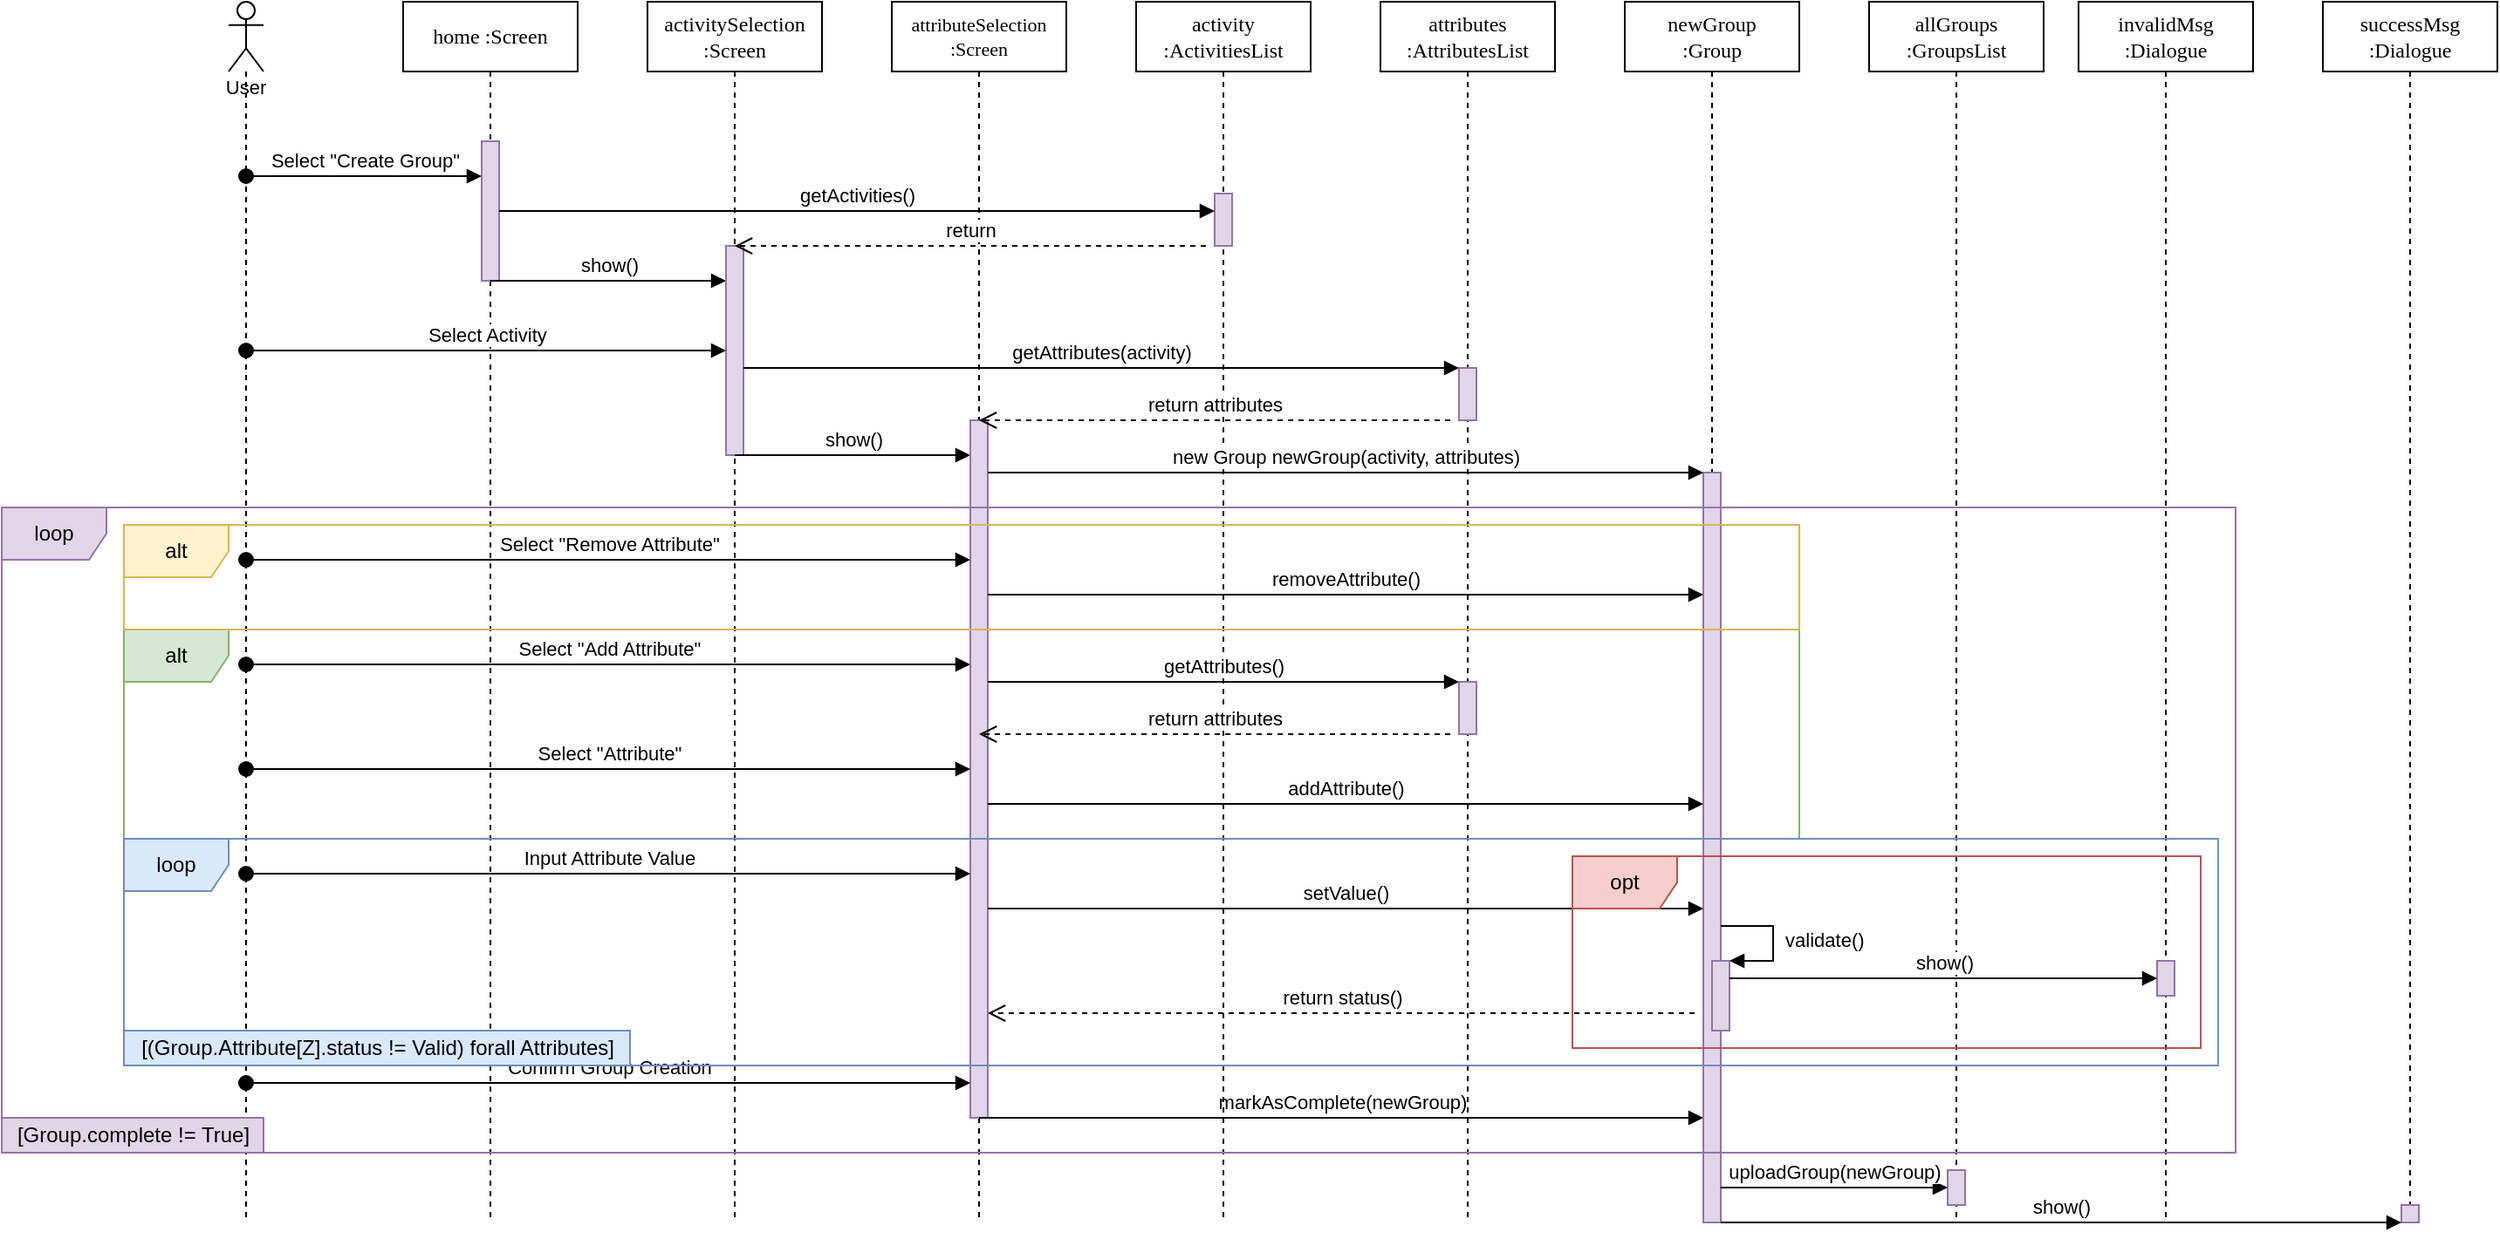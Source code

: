 <mxfile version="18.0.7" type="device"><diagram name="Page-1" id="13e1069c-82ec-6db2-03f1-153e76fe0fe0"><mxGraphModel dx="1497" dy="857" grid="1" gridSize="10" guides="1" tooltips="1" connect="1" arrows="1" fold="1" page="1" pageScale="1" pageWidth="1169" pageHeight="827" background="none" math="0" shadow="0"><root><mxCell id="0"/><mxCell id="1" parent="0"/><mxCell id="7baba1c4bc27f4b0-2" value="home :Screen" style="shape=umlLifeline;perimeter=lifelinePerimeter;whiteSpace=wrap;html=1;container=1;collapsible=0;recursiveResize=0;outlineConnect=0;rounded=0;shadow=0;comic=0;labelBackgroundColor=none;strokeWidth=1;fontFamily=Verdana;fontSize=12;align=center;" parent="1" vertex="1"><mxGeometry x="240" y="80" width="100" height="700" as="geometry"/></mxCell><mxCell id="7baba1c4bc27f4b0-10" value="" style="html=1;points=[];perimeter=orthogonalPerimeter;rounded=0;shadow=0;comic=0;labelBackgroundColor=none;strokeWidth=1;fontFamily=Verdana;fontSize=12;align=center;fillColor=#e1d5e7;strokeColor=#9673a6;" parent="7baba1c4bc27f4b0-2" vertex="1"><mxGeometry x="45" y="80" width="10" height="80" as="geometry"/></mxCell><mxCell id="eiZ2G3GbSdrB3ZyWxMqO-67" value="show()" style="html=1;verticalAlign=bottom;endArrow=block;rounded=0;fontSize=11;" edge="1" parent="7baba1c4bc27f4b0-2" target="7baba1c4bc27f4b0-13"><mxGeometry width="80" relative="1" as="geometry"><mxPoint x="50" y="160" as="sourcePoint"/><mxPoint x="130" y="160" as="targetPoint"/></mxGeometry></mxCell><mxCell id="7baba1c4bc27f4b0-3" value="&lt;div&gt;activitySelection&lt;/div&gt;&lt;div&gt;:Screen&lt;/div&gt;" style="shape=umlLifeline;perimeter=lifelinePerimeter;whiteSpace=wrap;html=1;container=1;collapsible=0;recursiveResize=0;outlineConnect=0;rounded=0;shadow=0;comic=0;labelBackgroundColor=none;strokeWidth=1;fontFamily=Verdana;fontSize=12;align=center;" parent="1" vertex="1"><mxGeometry x="380" y="80" width="100" height="700" as="geometry"/></mxCell><mxCell id="7baba1c4bc27f4b0-13" value="" style="html=1;points=[];perimeter=orthogonalPerimeter;rounded=0;shadow=0;comic=0;labelBackgroundColor=none;strokeWidth=1;fontFamily=Verdana;fontSize=12;align=center;fillColor=#e1d5e7;strokeColor=#9673a6;" parent="7baba1c4bc27f4b0-3" vertex="1"><mxGeometry x="45" y="140" width="10" height="120" as="geometry"/></mxCell><mxCell id="eiZ2G3GbSdrB3ZyWxMqO-68" value="show()" style="html=1;verticalAlign=bottom;endArrow=block;rounded=0;fontSize=11;" edge="1" parent="7baba1c4bc27f4b0-3" target="eiZ2G3GbSdrB3ZyWxMqO-17"><mxGeometry width="80" relative="1" as="geometry"><mxPoint x="50" y="260" as="sourcePoint"/><mxPoint x="130" y="260" as="targetPoint"/></mxGeometry></mxCell><mxCell id="7baba1c4bc27f4b0-4" value="&lt;div style=&quot;font-size: 11px;&quot;&gt;&lt;font style=&quot;font-size: 11px;&quot;&gt;attributeSelection&lt;/font&gt;&lt;/div&gt;&lt;div style=&quot;font-size: 11px;&quot;&gt;&lt;font style=&quot;font-size: 11px;&quot;&gt;:Screen&lt;/font&gt;&lt;/div&gt;" style="shape=umlLifeline;perimeter=lifelinePerimeter;whiteSpace=wrap;html=1;container=1;collapsible=0;recursiveResize=0;outlineConnect=0;rounded=0;shadow=0;comic=0;labelBackgroundColor=none;strokeWidth=1;fontFamily=Verdana;fontSize=12;align=center;" parent="1" vertex="1"><mxGeometry x="520" y="80" width="100" height="700" as="geometry"/></mxCell><mxCell id="eiZ2G3GbSdrB3ZyWxMqO-17" value="" style="html=1;points=[];perimeter=orthogonalPerimeter;fillColor=#e1d5e7;strokeColor=#9673a6;" vertex="1" parent="7baba1c4bc27f4b0-4"><mxGeometry x="45" y="240" width="10" height="400" as="geometry"/></mxCell><mxCell id="eiZ2G3GbSdrB3ZyWxMqO-54" value="Confirm Group Creation" style="html=1;verticalAlign=bottom;startArrow=oval;startFill=1;endArrow=block;startSize=8;rounded=0;" edge="1" parent="7baba1c4bc27f4b0-4" target="eiZ2G3GbSdrB3ZyWxMqO-17"><mxGeometry width="60" relative="1" as="geometry"><mxPoint x="-370" y="620" as="sourcePoint"/><mxPoint x="35" y="620" as="targetPoint"/></mxGeometry></mxCell><mxCell id="eiZ2G3GbSdrB3ZyWxMqO-66" value="markAsComplete(newGroup)" style="html=1;verticalAlign=bottom;endArrow=block;rounded=0;fontSize=11;" edge="1" parent="7baba1c4bc27f4b0-4" target="eiZ2G3GbSdrB3ZyWxMqO-24"><mxGeometry width="80" relative="1" as="geometry"><mxPoint x="50" y="640" as="sourcePoint"/><mxPoint x="130" y="640" as="targetPoint"/></mxGeometry></mxCell><mxCell id="7baba1c4bc27f4b0-5" value="&lt;div&gt;activity&lt;br&gt;&lt;/div&gt;&lt;div&gt;:ActivitiesList&lt;/div&gt;" style="shape=umlLifeline;perimeter=lifelinePerimeter;whiteSpace=wrap;html=1;container=1;collapsible=0;recursiveResize=0;outlineConnect=0;rounded=0;shadow=0;comic=0;labelBackgroundColor=none;strokeWidth=1;fontFamily=Verdana;fontSize=12;align=center;" parent="1" vertex="1"><mxGeometry x="660" y="80" width="100" height="700" as="geometry"/></mxCell><mxCell id="eiZ2G3GbSdrB3ZyWxMqO-8" value="" style="html=1;points=[];perimeter=orthogonalPerimeter;fillColor=#e1d5e7;strokeColor=#9673a6;" vertex="1" parent="7baba1c4bc27f4b0-5"><mxGeometry x="45" y="110" width="10" height="30" as="geometry"/></mxCell><mxCell id="7baba1c4bc27f4b0-6" value="&lt;div&gt;attributes&lt;br&gt;&lt;/div&gt;&lt;div&gt;:AttributesList&lt;/div&gt;" style="shape=umlLifeline;perimeter=lifelinePerimeter;whiteSpace=wrap;html=1;container=1;collapsible=0;recursiveResize=0;outlineConnect=0;rounded=0;shadow=0;comic=0;labelBackgroundColor=none;strokeWidth=1;fontFamily=Verdana;fontSize=12;align=center;" parent="1" vertex="1"><mxGeometry x="800" y="80" width="100" height="700" as="geometry"/></mxCell><mxCell id="eiZ2G3GbSdrB3ZyWxMqO-14" value="" style="html=1;points=[];perimeter=orthogonalPerimeter;fillColor=#e1d5e7;strokeColor=#9673a6;" vertex="1" parent="7baba1c4bc27f4b0-6"><mxGeometry x="45" y="210" width="10" height="30" as="geometry"/></mxCell><mxCell id="eiZ2G3GbSdrB3ZyWxMqO-31" value="" style="html=1;points=[];perimeter=orthogonalPerimeter;fillColor=#e1d5e7;strokeColor=#9673a6;" vertex="1" parent="7baba1c4bc27f4b0-6"><mxGeometry x="45" y="390" width="10" height="30" as="geometry"/></mxCell><mxCell id="7baba1c4bc27f4b0-7" value="newGroup&lt;br&gt;&lt;div&gt;:Group&lt;/div&gt;" style="shape=umlLifeline;perimeter=lifelinePerimeter;whiteSpace=wrap;html=1;container=1;collapsible=0;recursiveResize=0;outlineConnect=0;rounded=0;shadow=0;comic=0;labelBackgroundColor=none;strokeWidth=1;fontFamily=Verdana;fontSize=12;align=center;" parent="1" vertex="1"><mxGeometry x="940" y="80" width="100" height="700" as="geometry"/></mxCell><mxCell id="eiZ2G3GbSdrB3ZyWxMqO-24" value="" style="html=1;points=[];perimeter=orthogonalPerimeter;fillColor=#e1d5e7;strokeColor=#9673a6;" vertex="1" parent="7baba1c4bc27f4b0-7"><mxGeometry x="45" y="270" width="10" height="430" as="geometry"/></mxCell><mxCell id="eiZ2G3GbSdrB3ZyWxMqO-44" value="" style="html=1;points=[];perimeter=orthogonalPerimeter;fillColor=#e1d5e7;strokeColor=#9673a6;" vertex="1" parent="7baba1c4bc27f4b0-7"><mxGeometry x="50" y="550" width="10" height="40" as="geometry"/></mxCell><mxCell id="eiZ2G3GbSdrB3ZyWxMqO-45" value="&amp;nbsp;validate()" style="edgeStyle=orthogonalEdgeStyle;html=1;align=left;spacingLeft=2;endArrow=block;rounded=0;entryX=1;entryY=0;" edge="1" target="eiZ2G3GbSdrB3ZyWxMqO-44" parent="7baba1c4bc27f4b0-7" source="eiZ2G3GbSdrB3ZyWxMqO-24"><mxGeometry relative="1" as="geometry"><mxPoint x="70" y="520" as="sourcePoint"/><Array as="points"><mxPoint x="85" y="530"/><mxPoint x="85" y="550"/></Array></mxGeometry></mxCell><mxCell id="eiZ2G3GbSdrB3ZyWxMqO-2" value="&lt;div&gt;allGroups&lt;/div&gt;&lt;div&gt;:GroupsList&lt;br&gt;&lt;/div&gt;" style="shape=umlLifeline;perimeter=lifelinePerimeter;whiteSpace=wrap;html=1;container=1;collapsible=0;recursiveResize=0;outlineConnect=0;rounded=0;shadow=0;comic=0;labelBackgroundColor=none;strokeWidth=1;fontFamily=Verdana;fontSize=12;align=center;" vertex="1" parent="1"><mxGeometry x="1080" y="80" width="100" height="700" as="geometry"/></mxCell><mxCell id="eiZ2G3GbSdrB3ZyWxMqO-57" value="" style="html=1;points=[];perimeter=orthogonalPerimeter;fillColor=#e1d5e7;strokeColor=#9673a6;" vertex="1" parent="eiZ2G3GbSdrB3ZyWxMqO-2"><mxGeometry x="45" y="670" width="10" height="20" as="geometry"/></mxCell><mxCell id="eiZ2G3GbSdrB3ZyWxMqO-4" value="invalidMsg&lt;br&gt;&lt;div&gt;:Dialogue&lt;/div&gt;" style="shape=umlLifeline;perimeter=lifelinePerimeter;whiteSpace=wrap;html=1;container=1;collapsible=0;recursiveResize=0;outlineConnect=0;rounded=0;shadow=0;comic=0;labelBackgroundColor=none;strokeWidth=1;fontFamily=Verdana;fontSize=12;align=center;" vertex="1" parent="1"><mxGeometry x="1200" y="80" width="100" height="700" as="geometry"/></mxCell><mxCell id="eiZ2G3GbSdrB3ZyWxMqO-47" value="" style="html=1;points=[];perimeter=orthogonalPerimeter;fillColor=#e1d5e7;strokeColor=#9673a6;" vertex="1" parent="eiZ2G3GbSdrB3ZyWxMqO-4"><mxGeometry x="45" y="550" width="10" height="20" as="geometry"/></mxCell><mxCell id="eiZ2G3GbSdrB3ZyWxMqO-10" value="return" style="html=1;verticalAlign=bottom;endArrow=open;dashed=1;endSize=8;rounded=0;" edge="1" parent="1" target="7baba1c4bc27f4b0-3"><mxGeometry relative="1" as="geometry"><mxPoint x="700" y="220" as="sourcePoint"/><mxPoint x="620" y="220" as="targetPoint"/></mxGeometry></mxCell><mxCell id="eiZ2G3GbSdrB3ZyWxMqO-16" value="return attributes" style="html=1;verticalAlign=bottom;endArrow=open;dashed=1;endSize=8;rounded=0;" edge="1" parent="1" target="7baba1c4bc27f4b0-4"><mxGeometry relative="1" as="geometry"><mxPoint x="840" y="320" as="sourcePoint"/><mxPoint x="760" y="320" as="targetPoint"/></mxGeometry></mxCell><mxCell id="eiZ2G3GbSdrB3ZyWxMqO-32" value="return attributes" style="html=1;verticalAlign=bottom;endArrow=open;dashed=1;endSize=8;rounded=0;" edge="1" parent="1" target="7baba1c4bc27f4b0-4"><mxGeometry relative="1" as="geometry"><mxPoint x="840" y="500" as="sourcePoint"/><mxPoint x="760" y="500" as="targetPoint"/></mxGeometry></mxCell><mxCell id="eiZ2G3GbSdrB3ZyWxMqO-41" value="&lt;div&gt;successMsg&lt;br&gt;&lt;/div&gt;&lt;div&gt;:Dialogue&lt;/div&gt;" style="shape=umlLifeline;perimeter=lifelinePerimeter;whiteSpace=wrap;html=1;container=1;collapsible=0;recursiveResize=0;outlineConnect=0;rounded=0;shadow=0;comic=0;labelBackgroundColor=none;strokeWidth=1;fontFamily=Verdana;fontSize=12;align=center;" vertex="1" parent="1"><mxGeometry x="1340" y="80" width="100" height="700" as="geometry"/></mxCell><mxCell id="eiZ2G3GbSdrB3ZyWxMqO-50" value="return status()" style="html=1;verticalAlign=bottom;endArrow=open;dashed=1;endSize=8;rounded=0;" edge="1" parent="1" target="eiZ2G3GbSdrB3ZyWxMqO-17"><mxGeometry relative="1" as="geometry"><mxPoint x="980" y="660" as="sourcePoint"/><mxPoint x="900" y="660" as="targetPoint"/></mxGeometry></mxCell><mxCell id="eiZ2G3GbSdrB3ZyWxMqO-59" value="" style="html=1;points=[];perimeter=orthogonalPerimeter;fillColor=#e1d5e7;strokeColor=#9673a6;" vertex="1" parent="1"><mxGeometry x="1385" y="770" width="10" height="10" as="geometry"/></mxCell><mxCell id="eiZ2G3GbSdrB3ZyWxMqO-7" value="Select &quot;Create Group&quot;" style="html=1;verticalAlign=bottom;startArrow=oval;startFill=1;endArrow=block;startSize=8;rounded=0;" edge="1" parent="1" target="7baba1c4bc27f4b0-10"><mxGeometry width="60" relative="1" as="geometry"><mxPoint x="150" y="180" as="sourcePoint"/><mxPoint x="280" y="180" as="targetPoint"/></mxGeometry></mxCell><mxCell id="eiZ2G3GbSdrB3ZyWxMqO-13" value="Select Activity" style="html=1;verticalAlign=bottom;startArrow=oval;startFill=1;endArrow=block;startSize=8;rounded=0;" edge="1" parent="1" target="7baba1c4bc27f4b0-13"><mxGeometry width="60" relative="1" as="geometry"><mxPoint x="150" y="280" as="sourcePoint"/><mxPoint x="405" y="280" as="targetPoint"/></mxGeometry></mxCell><mxCell id="eiZ2G3GbSdrB3ZyWxMqO-25" value="Select &quot;Remove Attribute&quot;" style="html=1;verticalAlign=bottom;startArrow=oval;startFill=1;endArrow=block;startSize=8;rounded=0;" edge="1" parent="1" target="eiZ2G3GbSdrB3ZyWxMqO-17"><mxGeometry width="60" relative="1" as="geometry"><mxPoint x="150" y="400" as="sourcePoint"/><mxPoint x="545" y="400" as="targetPoint"/></mxGeometry></mxCell><mxCell id="eiZ2G3GbSdrB3ZyWxMqO-28" value="Select &quot;Add Attribute&quot;" style="html=1;verticalAlign=bottom;startArrow=oval;startFill=1;endArrow=block;startSize=8;rounded=0;" edge="1" parent="1" target="eiZ2G3GbSdrB3ZyWxMqO-17"><mxGeometry width="60" relative="1" as="geometry"><mxPoint x="150" y="460" as="sourcePoint"/><mxPoint x="545" y="460" as="targetPoint"/></mxGeometry></mxCell><mxCell id="eiZ2G3GbSdrB3ZyWxMqO-34" value="Select &quot;Attribute&quot;" style="html=1;verticalAlign=bottom;startArrow=oval;startFill=1;endArrow=block;startSize=8;rounded=0;" edge="1" parent="1" target="eiZ2G3GbSdrB3ZyWxMqO-17"><mxGeometry width="60" relative="1" as="geometry"><mxPoint x="150" y="520" as="sourcePoint"/><mxPoint x="545" y="520" as="targetPoint"/><mxPoint as="offset"/></mxGeometry></mxCell><mxCell id="eiZ2G3GbSdrB3ZyWxMqO-38" value="Input Attribute Value" style="html=1;verticalAlign=bottom;startArrow=oval;startFill=1;endArrow=block;startSize=8;rounded=0;" edge="1" parent="1" target="eiZ2G3GbSdrB3ZyWxMqO-17"><mxGeometry width="60" relative="1" as="geometry"><mxPoint x="150" y="580" as="sourcePoint"/><mxPoint x="545" y="580" as="targetPoint"/></mxGeometry></mxCell><mxCell id="eiZ2G3GbSdrB3ZyWxMqO-61" value="getActivities()" style="html=1;verticalAlign=bottom;endArrow=block;rounded=0;fontSize=11;" edge="1" parent="1" source="7baba1c4bc27f4b0-10" target="eiZ2G3GbSdrB3ZyWxMqO-8"><mxGeometry width="80" relative="1" as="geometry"><mxPoint x="300" y="200" as="sourcePoint"/><mxPoint x="380" y="200" as="targetPoint"/></mxGeometry></mxCell><mxCell id="eiZ2G3GbSdrB3ZyWxMqO-62" value="User" style="shape=umlLifeline;participant=umlActor;perimeter=lifelinePerimeter;whiteSpace=wrap;html=1;container=1;collapsible=0;recursiveResize=0;verticalAlign=top;spacingTop=36;outlineConnect=0;rounded=0;fontSize=11;" vertex="1" parent="1"><mxGeometry x="140" y="80" width="20" height="700" as="geometry"/></mxCell><mxCell id="eiZ2G3GbSdrB3ZyWxMqO-63" value="show()" style="html=1;verticalAlign=bottom;endArrow=block;rounded=0;fontSize=11;" edge="1" parent="1"><mxGeometry width="80" relative="1" as="geometry"><mxPoint x="995" y="780" as="sourcePoint"/><mxPoint x="1385" y="780" as="targetPoint"/></mxGeometry></mxCell><mxCell id="eiZ2G3GbSdrB3ZyWxMqO-64" value="show()" style="html=1;verticalAlign=bottom;endArrow=block;rounded=0;fontSize=11;" edge="1" parent="1" target="eiZ2G3GbSdrB3ZyWxMqO-47"><mxGeometry width="80" relative="1" as="geometry"><mxPoint x="1000" y="640" as="sourcePoint"/><mxPoint x="1080" y="640" as="targetPoint"/></mxGeometry></mxCell><mxCell id="eiZ2G3GbSdrB3ZyWxMqO-65" value="uploadGroup(newGroup)" style="html=1;verticalAlign=bottom;endArrow=block;rounded=0;fontSize=11;" edge="1" parent="1"><mxGeometry width="80" relative="1" as="geometry"><mxPoint x="995" y="760" as="sourcePoint"/><mxPoint x="1125" y="760" as="targetPoint"/></mxGeometry></mxCell><mxCell id="eiZ2G3GbSdrB3ZyWxMqO-69" value="getAttributes(activity)" style="html=1;verticalAlign=bottom;endArrow=block;rounded=0;fontSize=11;" edge="1" parent="1" source="7baba1c4bc27f4b0-13" target="eiZ2G3GbSdrB3ZyWxMqO-14"><mxGeometry width="80" relative="1" as="geometry"><mxPoint x="450" y="300" as="sourcePoint"/><mxPoint x="530" y="300" as="targetPoint"/></mxGeometry></mxCell><mxCell id="eiZ2G3GbSdrB3ZyWxMqO-70" value="new Group newGroup(activity, attributes)" style="html=1;verticalAlign=bottom;endArrow=block;rounded=0;fontSize=11;" edge="1" parent="1"><mxGeometry width="80" relative="1" as="geometry"><mxPoint x="575" y="350" as="sourcePoint"/><mxPoint x="985" y="350" as="targetPoint"/></mxGeometry></mxCell><mxCell id="eiZ2G3GbSdrB3ZyWxMqO-71" value="removeAttribute()" style="html=1;verticalAlign=bottom;endArrow=block;rounded=0;fontSize=11;" edge="1" parent="1"><mxGeometry width="80" relative="1" as="geometry"><mxPoint x="575" y="420" as="sourcePoint"/><mxPoint x="985" y="420" as="targetPoint"/></mxGeometry></mxCell><mxCell id="eiZ2G3GbSdrB3ZyWxMqO-72" value="setValue()" style="html=1;verticalAlign=bottom;endArrow=block;rounded=0;fontSize=11;" edge="1" parent="1"><mxGeometry width="80" relative="1" as="geometry"><mxPoint x="575" y="600" as="sourcePoint"/><mxPoint x="985" y="600" as="targetPoint"/></mxGeometry></mxCell><mxCell id="eiZ2G3GbSdrB3ZyWxMqO-73" value="addAttribute()" style="html=1;verticalAlign=bottom;endArrow=block;rounded=0;fontSize=11;" edge="1" parent="1"><mxGeometry width="80" relative="1" as="geometry"><mxPoint x="575" y="540" as="sourcePoint"/><mxPoint x="985" y="540" as="targetPoint"/></mxGeometry></mxCell><mxCell id="eiZ2G3GbSdrB3ZyWxMqO-74" value="getAttributes()" style="html=1;verticalAlign=bottom;endArrow=block;rounded=0;fontSize=11;" edge="1" parent="1"><mxGeometry width="80" relative="1" as="geometry"><mxPoint x="575" y="470" as="sourcePoint"/><mxPoint x="845" y="470" as="targetPoint"/></mxGeometry></mxCell><mxCell id="eiZ2G3GbSdrB3ZyWxMqO-40" value="alt" style="shape=umlFrame;whiteSpace=wrap;html=1;fillColor=#d5e8d4;strokeColor=#82b366;" vertex="1" parent="1"><mxGeometry x="80" y="440" width="960" height="120" as="geometry"/></mxCell><mxCell id="eiZ2G3GbSdrB3ZyWxMqO-39" value="alt" style="shape=umlFrame;whiteSpace=wrap;html=1;fillColor=#fff2cc;strokeColor=#d6b656;" vertex="1" parent="1"><mxGeometry x="80" y="380" width="960" height="60" as="geometry"/></mxCell><mxCell id="eiZ2G3GbSdrB3ZyWxMqO-49" value="opt" style="shape=umlFrame;whiteSpace=wrap;html=1;fillColor=#f8cecc;strokeColor=#b85450;" vertex="1" parent="1"><mxGeometry x="910" y="570" width="360" height="110" as="geometry"/></mxCell><mxCell id="eiZ2G3GbSdrB3ZyWxMqO-52" value="[Group.complete != True]" style="text;html=1;align=center;verticalAlign=middle;resizable=0;points=[];autosize=1;strokeColor=#9673a6;fillColor=#e1d5e7;" vertex="1" parent="1"><mxGeometry x="10" y="720" width="150" height="20" as="geometry"/></mxCell><mxCell id="eiZ2G3GbSdrB3ZyWxMqO-53" value="[(Group.Attribute[Z].status != Valid) forall Attributes]" style="text;html=1;align=center;verticalAlign=middle;resizable=0;points=[];autosize=1;strokeColor=#6c8ebf;fillColor=#dae8fc;" vertex="1" parent="1"><mxGeometry x="80" y="670" width="290" height="20" as="geometry"/></mxCell><mxCell id="eiZ2G3GbSdrB3ZyWxMqO-48" value="loop" style="shape=umlFrame;whiteSpace=wrap;html=1;fillColor=#dae8fc;strokeColor=#6c8ebf;" vertex="1" parent="1"><mxGeometry x="80" y="560" width="1200" height="130" as="geometry"/></mxCell><mxCell id="eiZ2G3GbSdrB3ZyWxMqO-51" value="loop" style="shape=umlFrame;whiteSpace=wrap;html=1;fillColor=#e1d5e7;strokeColor=#9673a6;" vertex="1" parent="1"><mxGeometry x="10" y="370" width="1280" height="370" as="geometry"/></mxCell></root></mxGraphModel></diagram></mxfile>